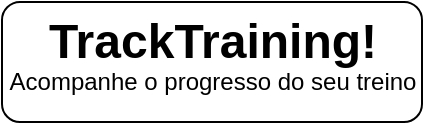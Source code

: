 <mxfile version="21.1.1" type="github">
  <diagram name="Página-1" id="l9rKi7rTntkkU8fmJwYw">
    <mxGraphModel dx="1050" dy="581" grid="1" gridSize="10" guides="1" tooltips="1" connect="1" arrows="1" fold="1" page="1" pageScale="1" pageWidth="827" pageHeight="1169" math="0" shadow="0">
      <root>
        <mxCell id="0" />
        <mxCell id="1" parent="0" />
        <mxCell id="2ZF47CXnTHHWyCRd5WbP-5" value="" style="rounded=1;whiteSpace=wrap;html=1;glass=0;" vertex="1" parent="1">
          <mxGeometry x="25" y="20" width="210" height="60" as="geometry" />
        </mxCell>
        <mxCell id="2ZF47CXnTHHWyCRd5WbP-1" value="TrackTraining!" style="text;strokeColor=none;fillColor=none;html=1;fontSize=24;fontStyle=1;verticalAlign=middle;align=center;" vertex="1" parent="1">
          <mxGeometry x="80" y="20" width="100" height="40" as="geometry" />
        </mxCell>
        <mxCell id="2ZF47CXnTHHWyCRd5WbP-2" value="Acompanhe o progresso do seu treino" style="text;strokeColor=none;fillColor=none;html=1;fontSize=12;fontStyle=0;verticalAlign=middle;align=center;" vertex="1" parent="1">
          <mxGeometry x="80" y="40" width="100" height="40" as="geometry" />
        </mxCell>
      </root>
    </mxGraphModel>
  </diagram>
</mxfile>
